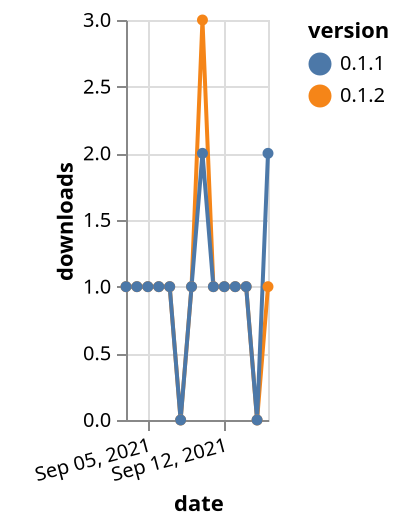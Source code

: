 {"$schema": "https://vega.github.io/schema/vega-lite/v5.json", "description": "A simple bar chart with embedded data.", "data": {"values": [{"date": "2021-09-03", "total": 158, "delta": 1, "version": "0.1.2"}, {"date": "2021-09-04", "total": 159, "delta": 1, "version": "0.1.2"}, {"date": "2021-09-05", "total": 160, "delta": 1, "version": "0.1.2"}, {"date": "2021-09-06", "total": 161, "delta": 1, "version": "0.1.2"}, {"date": "2021-09-07", "total": 162, "delta": 1, "version": "0.1.2"}, {"date": "2021-09-08", "total": 162, "delta": 0, "version": "0.1.2"}, {"date": "2021-09-09", "total": 163, "delta": 1, "version": "0.1.2"}, {"date": "2021-09-10", "total": 166, "delta": 3, "version": "0.1.2"}, {"date": "2021-09-11", "total": 167, "delta": 1, "version": "0.1.2"}, {"date": "2021-09-12", "total": 168, "delta": 1, "version": "0.1.2"}, {"date": "2021-09-13", "total": 169, "delta": 1, "version": "0.1.2"}, {"date": "2021-09-14", "total": 170, "delta": 1, "version": "0.1.2"}, {"date": "2021-09-15", "total": 170, "delta": 0, "version": "0.1.2"}, {"date": "2021-09-16", "total": 171, "delta": 1, "version": "0.1.2"}, {"date": "2021-09-03", "total": 166, "delta": 1, "version": "0.1.1"}, {"date": "2021-09-04", "total": 167, "delta": 1, "version": "0.1.1"}, {"date": "2021-09-05", "total": 168, "delta": 1, "version": "0.1.1"}, {"date": "2021-09-06", "total": 169, "delta": 1, "version": "0.1.1"}, {"date": "2021-09-07", "total": 170, "delta": 1, "version": "0.1.1"}, {"date": "2021-09-08", "total": 170, "delta": 0, "version": "0.1.1"}, {"date": "2021-09-09", "total": 171, "delta": 1, "version": "0.1.1"}, {"date": "2021-09-10", "total": 173, "delta": 2, "version": "0.1.1"}, {"date": "2021-09-11", "total": 174, "delta": 1, "version": "0.1.1"}, {"date": "2021-09-12", "total": 175, "delta": 1, "version": "0.1.1"}, {"date": "2021-09-13", "total": 176, "delta": 1, "version": "0.1.1"}, {"date": "2021-09-14", "total": 177, "delta": 1, "version": "0.1.1"}, {"date": "2021-09-15", "total": 177, "delta": 0, "version": "0.1.1"}, {"date": "2021-09-16", "total": 179, "delta": 2, "version": "0.1.1"}]}, "width": "container", "mark": {"type": "line", "point": {"filled": true}}, "encoding": {"x": {"field": "date", "type": "temporal", "timeUnit": "yearmonthdate", "title": "date", "axis": {"labelAngle": -15}}, "y": {"field": "delta", "type": "quantitative", "title": "downloads"}, "color": {"field": "version", "type": "nominal"}, "tooltip": {"field": "delta"}}}